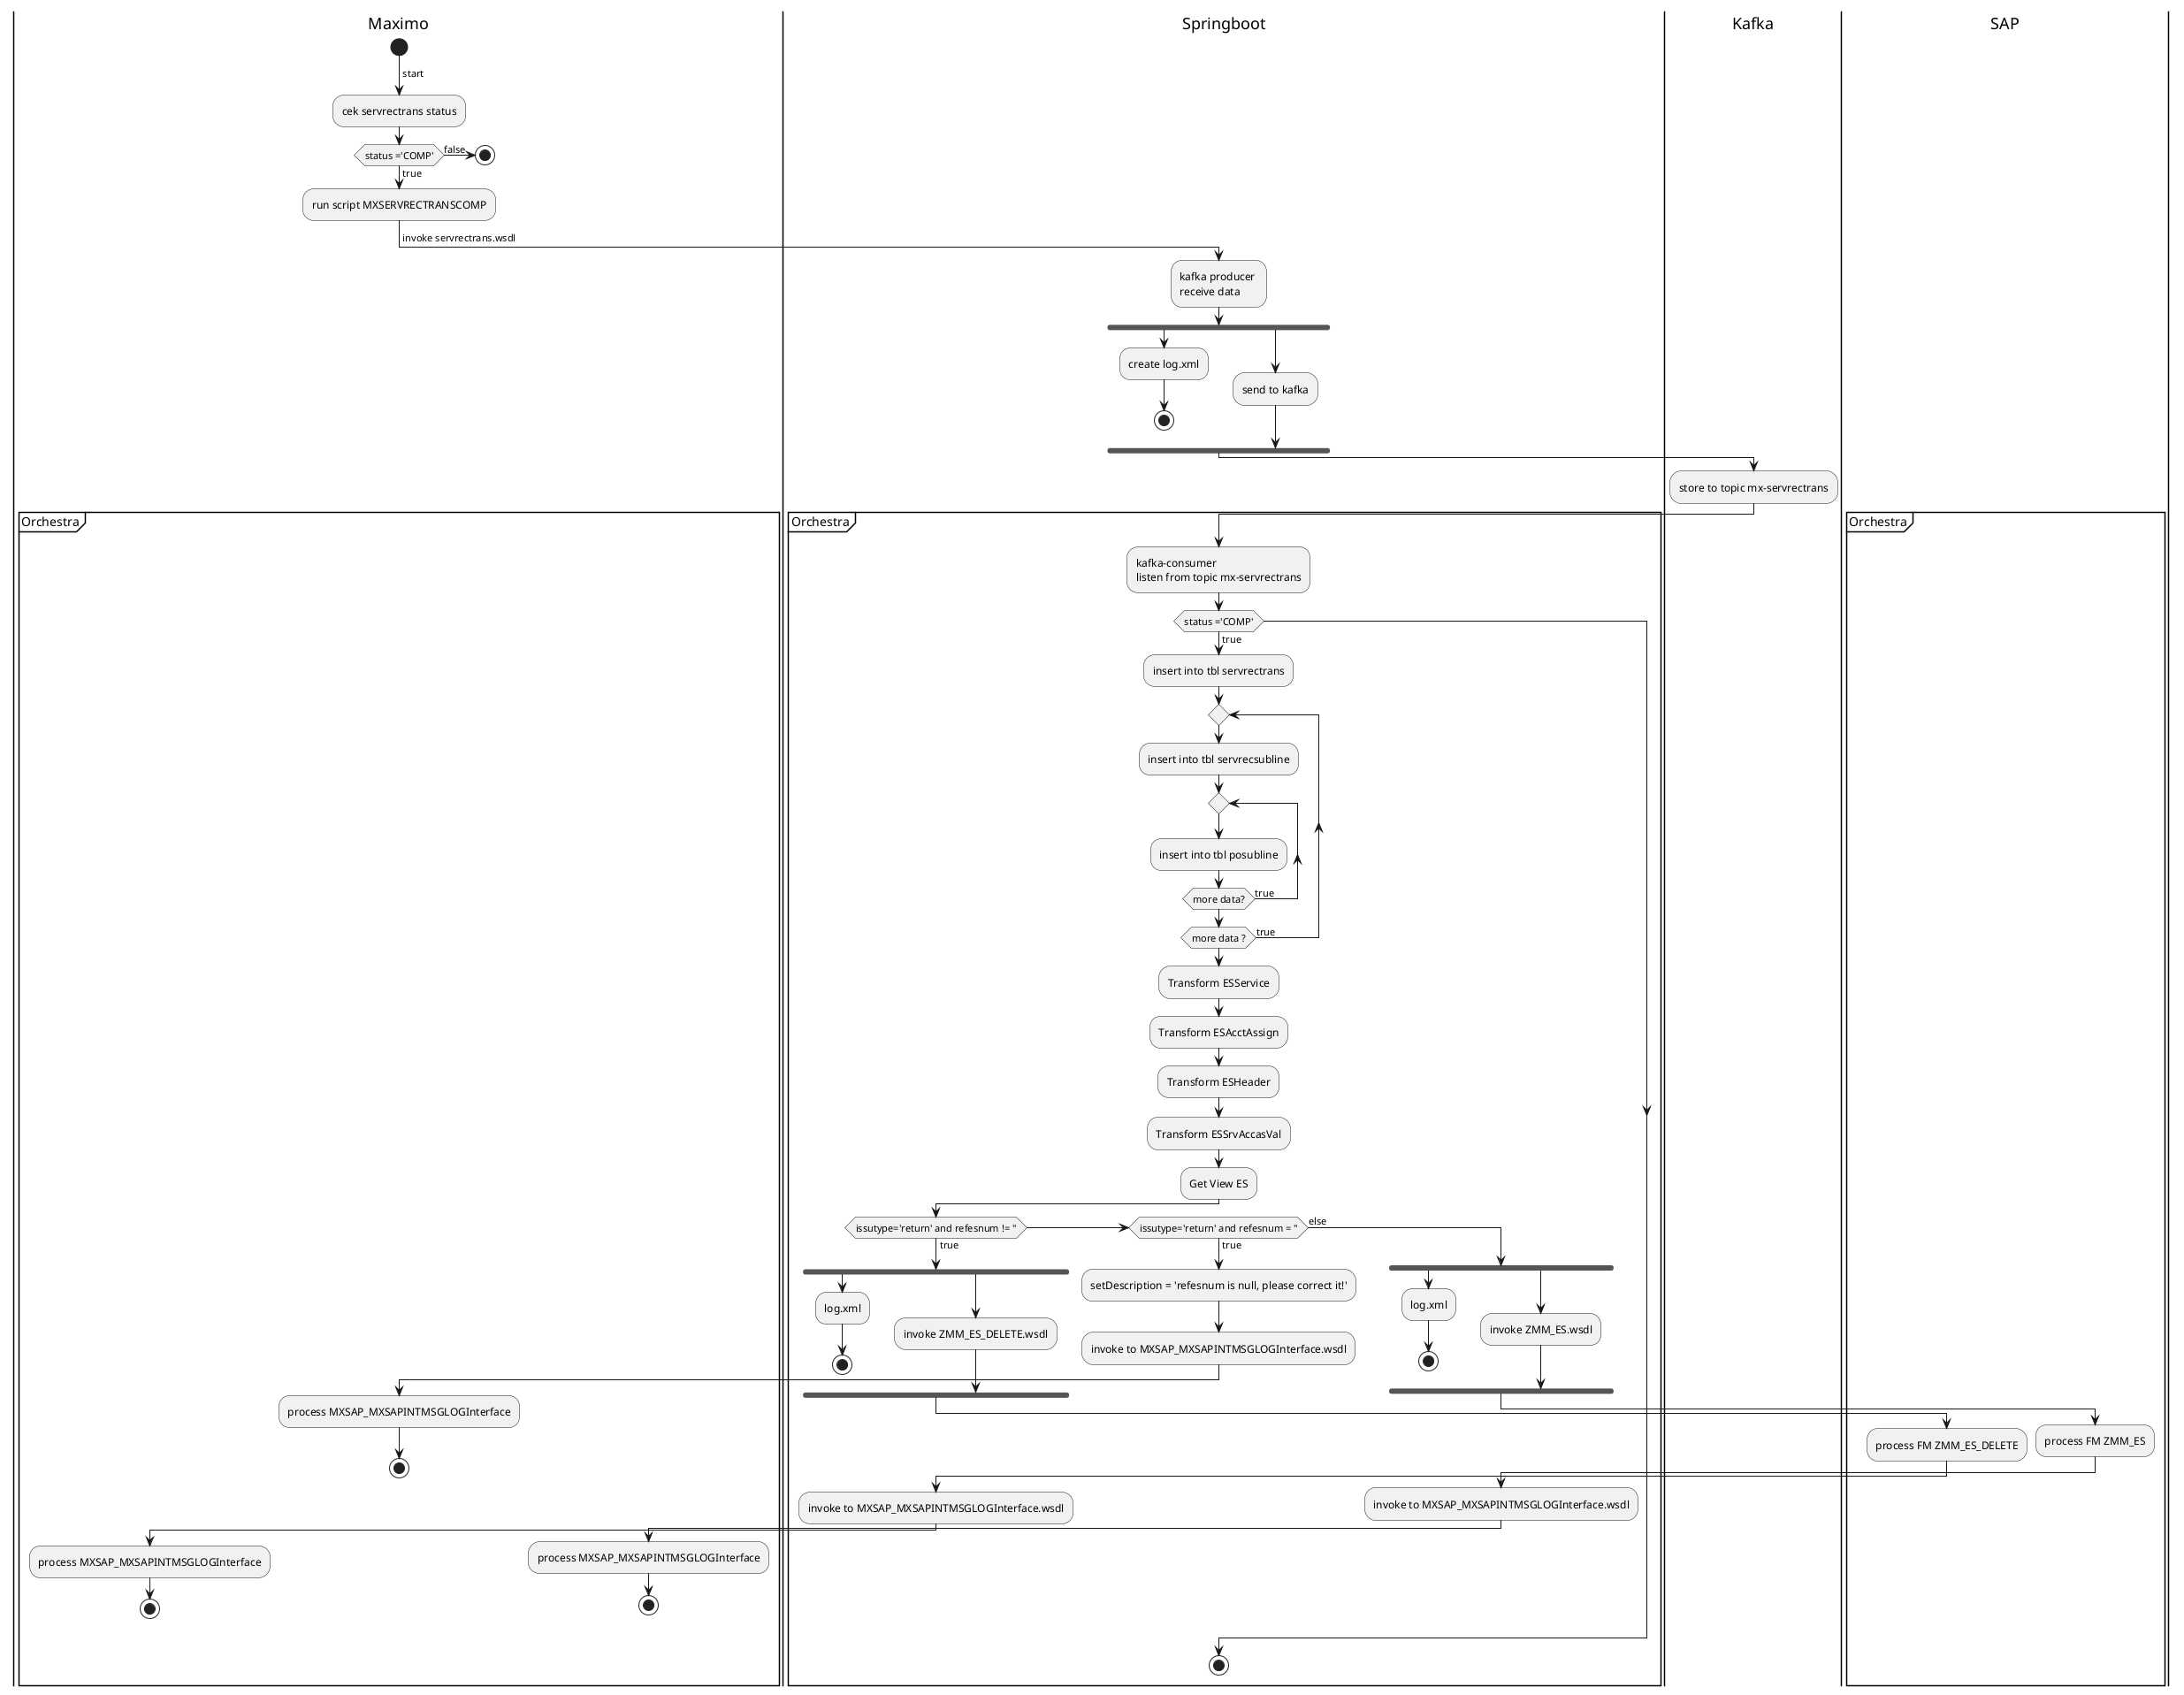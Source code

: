 @startuml
|Maximo|
start
-> start;
:cek servrectrans status;
if (status ='COMP') then (true)
    :run script MXSERVRECTRANSCOMP;
else (false) 
stop    
endif
|Springboot|
->invoke servrectrans.wsdl;
:kafka producer \nreceive data;
fork
:create log.xml;
stop
fork again
:send to kafka;
end fork;
|Kafka|
:store to topic mx-servrectrans;
|Springboot|
partition Orchestra {
:kafka-consumer \nlisten from topic mx-servrectrans;
if (status ='COMP') then (true)
    :insert into tbl servrectrans;
    repeat
    :insert into tbl servrecsubline;
        repeat
        :insert into tbl posubline;
        repeat while (more data?) is (true)
    repeat while (more data ?) is (true)
    :Transform ESService;
    :Transform ESAcctAssign;
    :Transform ESHeader;
    :Transform ESSrvAccasVal;
    :Get View ES;
    if(issutype='return' and refesnum != '') then (true)
        fork
        :log.xml;
        stop
        fork again
        :invoke ZMM_ES_DELETE.wsdl;
        end fork
        |SAP|
        :process FM ZMM_ES_DELETE;
        |Springboot|    
        :invoke to MXSAP_MXSAPINTMSGLOGInterface.wsdl;
        |Maximo|
        :process MXSAP_MXSAPINTMSGLOGInterface;
        stop
    elseif(issutype='return' and refesnum = '') then (true)
        |Springboot|
        :setDescription = 'refesnum is null, please correct it!';
        :invoke to MXSAP_MXSAPINTMSGLOGInterface.wsdl;
        |Maximo|
        :process MXSAP_MXSAPINTMSGLOGInterface;
        stop     
    else (else)
        |Springboot|
        fork
        :log.xml;
        stop
        fork again
        :invoke ZMM_ES.wsdl;
        end fork
        |SAP|
        :process FM ZMM_ES;
        |Springboot|    
        :invoke to MXSAP_MXSAPINTMSGLOGInterface.wsdl;
        |Maximo|
        :process MXSAP_MXSAPINTMSGLOGInterface;
        stop
    endif
endif
|Springboot|
stop    
}
@enduml 